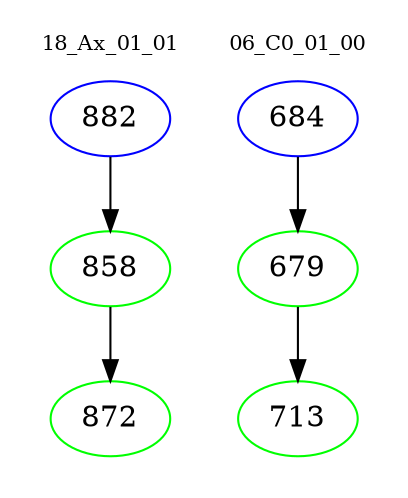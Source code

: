 digraph{
subgraph cluster_0 {
color = white
label = "18_Ax_01_01";
fontsize=10;
T0_882 [label="882", color="blue"]
T0_882 -> T0_858 [color="black"]
T0_858 [label="858", color="green"]
T0_858 -> T0_872 [color="black"]
T0_872 [label="872", color="green"]
}
subgraph cluster_1 {
color = white
label = "06_C0_01_00";
fontsize=10;
T1_684 [label="684", color="blue"]
T1_684 -> T1_679 [color="black"]
T1_679 [label="679", color="green"]
T1_679 -> T1_713 [color="black"]
T1_713 [label="713", color="green"]
}
}
